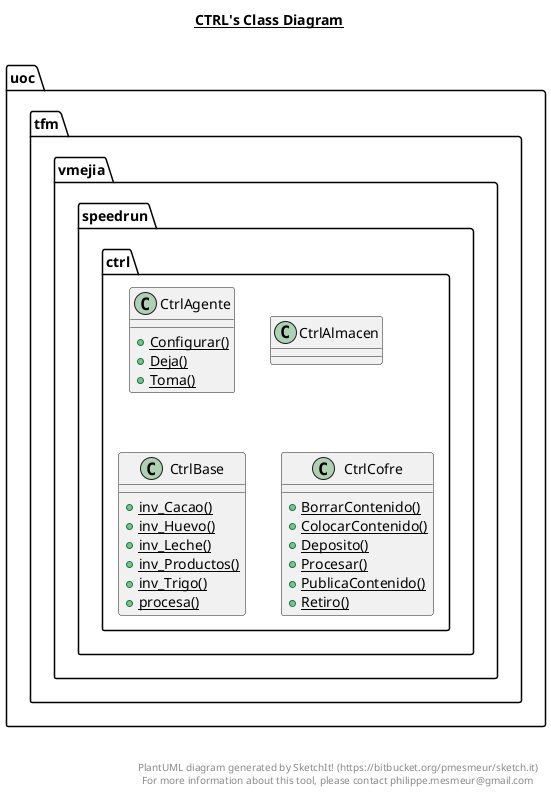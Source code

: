 @startuml

title __CTRL's Class Diagram__\n

  namespace uoc.tfm.vmejia.speedrun {
    namespace ctrl {
      class uoc.tfm.vmejia.speedrun.ctrl.CtrlAgente {
          {static} + Configurar()
          {static} + Deja()
          {static} + Toma()
      }
    }
  }
  

  namespace uoc.tfm.vmejia.speedrun {
    namespace ctrl {
      class uoc.tfm.vmejia.speedrun.ctrl.CtrlAlmacen {
      }
    }
  }
  

  namespace uoc.tfm.vmejia.speedrun {
    namespace ctrl {
      class uoc.tfm.vmejia.speedrun.ctrl.CtrlBase {
          {static} + inv_Cacao()
          {static} + inv_Huevo()
          {static} + inv_Leche()
          {static} + inv_Productos()
          {static} + inv_Trigo()
          {static} + procesa()
      }
    }
  }
  

  namespace uoc.tfm.vmejia.speedrun {
    namespace ctrl {
      class uoc.tfm.vmejia.speedrun.ctrl.CtrlCofre {
          {static} + BorrarContenido()
          {static} + ColocarContenido()
          {static} + Deposito()
          {static} + Procesar()
          {static} + PublicaContenido()
          {static} + Retiro()
      }
    }
  }
  



right footer


PlantUML diagram generated by SketchIt! (https://bitbucket.org/pmesmeur/sketch.it)
For more information about this tool, please contact philippe.mesmeur@gmail.com
endfooter

@enduml
